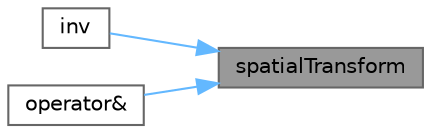 digraph "spatialTransform"
{
 // LATEX_PDF_SIZE
  bgcolor="transparent";
  edge [fontname=Helvetica,fontsize=10,labelfontname=Helvetica,labelfontsize=10];
  node [fontname=Helvetica,fontsize=10,shape=box,height=0.2,width=0.4];
  rankdir="RL";
  Node1 [id="Node000001",label="spatialTransform",height=0.2,width=0.4,color="gray40", fillcolor="grey60", style="filled", fontcolor="black",tooltip=" "];
  Node1 -> Node2 [id="edge1_Node000001_Node000002",dir="back",color="steelblue1",style="solid",tooltip=" "];
  Node2 [id="Node000002",label="inv",height=0.2,width=0.4,color="grey40", fillcolor="white", style="filled",URL="$classFoam_1_1spatialTransform.html#ab928df8c352307c64241b0309ba246a4",tooltip=" "];
  Node1 -> Node3 [id="edge2_Node000001_Node000003",dir="back",color="steelblue1",style="solid",tooltip=" "];
  Node3 [id="Node000003",label="operator&",height=0.2,width=0.4,color="grey40", fillcolor="white", style="filled",URL="$classFoam_1_1spatialTransform.html#a336e839f265a524419471c76399d0459",tooltip=" "];
}
